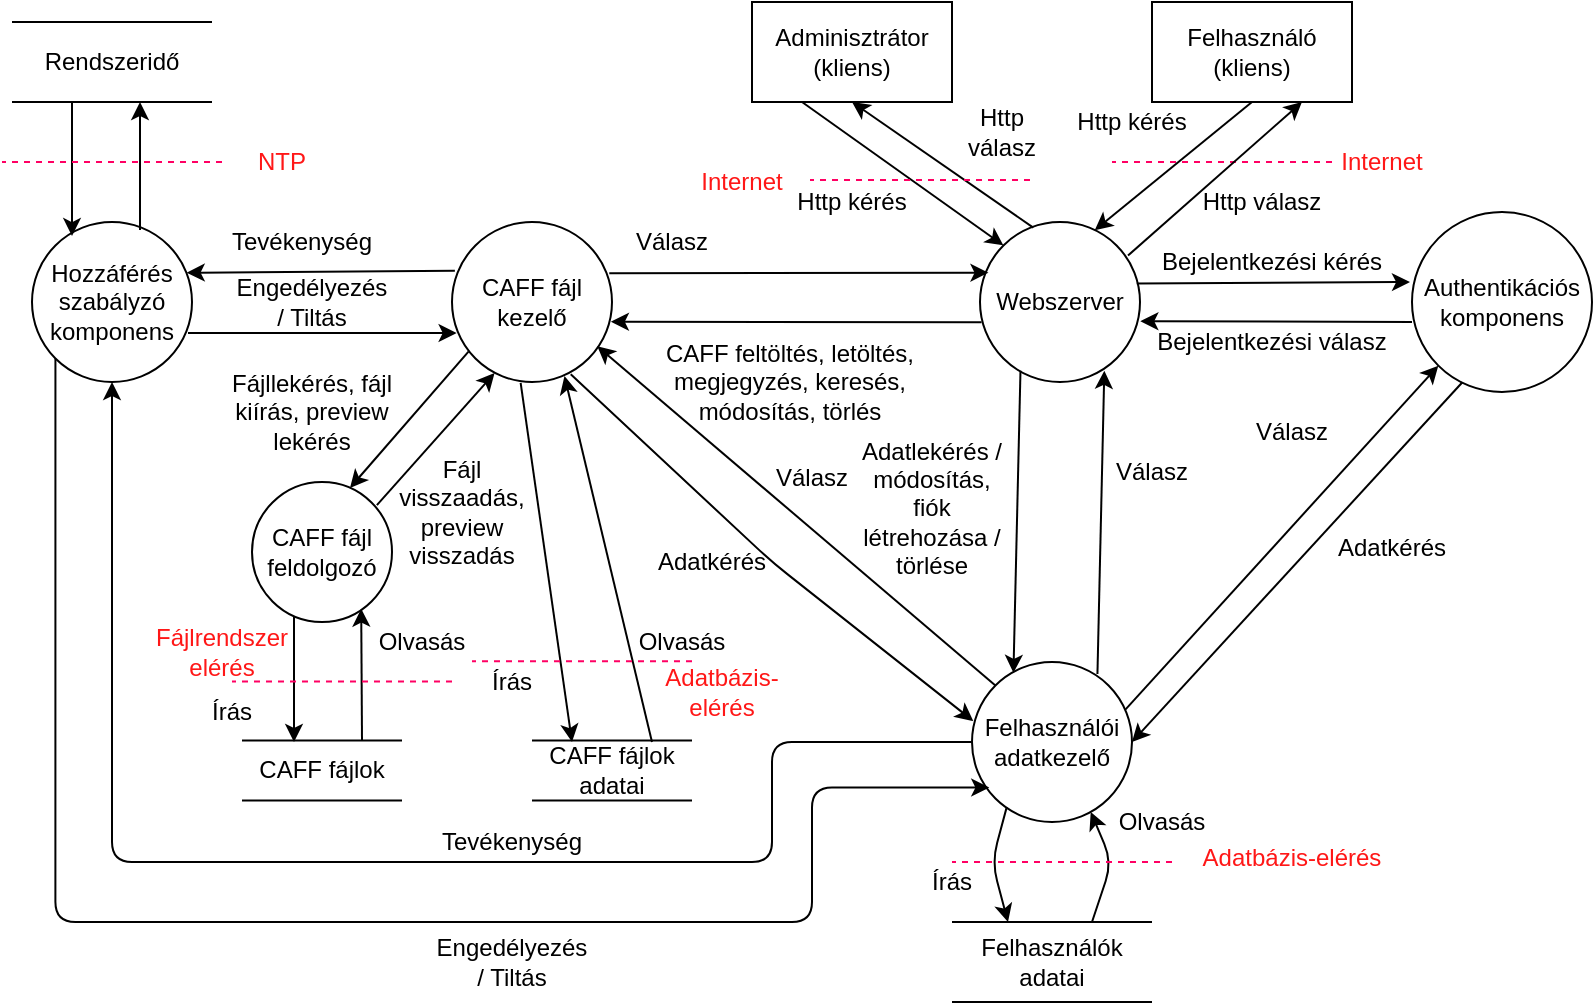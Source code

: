 <mxfile version="13.8.0" type="device"><diagram id="-QBbONkSQFdhYd4siCh1" name="Page-1"><mxGraphModel dx="1808" dy="507" grid="1" gridSize="10" guides="1" tooltips="1" connect="1" arrows="1" fold="1" page="1" pageScale="1" pageWidth="827" pageHeight="1169" math="0" shadow="0"><root><mxCell id="0"/><mxCell id="1" parent="0"/><mxCell id="ccQoCUYgsfE3w5yUgYXd-1" value="Felhasználó&lt;br&gt;(kliens)" style="rounded=0;whiteSpace=wrap;html=1;" parent="1" vertex="1"><mxGeometry x="530" y="90" width="100" height="50" as="geometry"/></mxCell><mxCell id="ccQoCUYgsfE3w5yUgYXd-2" value="Webszerver" style="ellipse;whiteSpace=wrap;html=1;aspect=fixed;" parent="1" vertex="1"><mxGeometry x="444" y="200" width="80" height="80" as="geometry"/></mxCell><mxCell id="ccQoCUYgsfE3w5yUgYXd-5" value="Http kérés" style="text;html=1;strokeColor=none;fillColor=none;align=center;verticalAlign=middle;whiteSpace=wrap;rounded=0;" parent="1" vertex="1"><mxGeometry x="490" y="140" width="60" height="20" as="geometry"/></mxCell><mxCell id="ccQoCUYgsfE3w5yUgYXd-7" value="Http válasz" style="text;html=1;strokeColor=none;fillColor=none;align=center;verticalAlign=middle;whiteSpace=wrap;rounded=0;" parent="1" vertex="1"><mxGeometry x="550" y="180" width="70" height="20" as="geometry"/></mxCell><mxCell id="ccQoCUYgsfE3w5yUgYXd-8" value="Authentikációs komponens" style="ellipse;whiteSpace=wrap;html=1;aspect=fixed;" parent="1" vertex="1"><mxGeometry x="660" y="195" width="90" height="90" as="geometry"/></mxCell><mxCell id="ccQoCUYgsfE3w5yUgYXd-9" value="" style="endArrow=classic;html=1;exitX=0.98;exitY=0.385;exitDx=0;exitDy=0;exitPerimeter=0;" parent="1" source="ccQoCUYgsfE3w5yUgYXd-2" edge="1"><mxGeometry width="50" height="50" relative="1" as="geometry"><mxPoint x="310" y="310" as="sourcePoint"/><mxPoint x="659" y="230" as="targetPoint"/></mxGeometry></mxCell><mxCell id="ccQoCUYgsfE3w5yUgYXd-10" value="" style="endArrow=classic;html=1;exitX=0;exitY=0.611;exitDx=0;exitDy=0;exitPerimeter=0;entryX=1.002;entryY=0.62;entryDx=0;entryDy=0;entryPerimeter=0;" parent="1" source="ccQoCUYgsfE3w5yUgYXd-8" target="ccQoCUYgsfE3w5yUgYXd-2" edge="1"><mxGeometry width="50" height="50" relative="1" as="geometry"><mxPoint x="532" y="240.8" as="sourcePoint"/><mxPoint x="540" y="270" as="targetPoint"/></mxGeometry></mxCell><mxCell id="ccQoCUYgsfE3w5yUgYXd-11" value="Bejelentkezési kérés" style="text;html=1;strokeColor=none;fillColor=none;align=center;verticalAlign=middle;whiteSpace=wrap;rounded=0;" parent="1" vertex="1"><mxGeometry x="530" y="210" width="120" height="20" as="geometry"/></mxCell><mxCell id="ccQoCUYgsfE3w5yUgYXd-13" value="Bejelentkezési válasz" style="text;html=1;strokeColor=none;fillColor=none;align=center;verticalAlign=middle;whiteSpace=wrap;rounded=0;" parent="1" vertex="1"><mxGeometry x="530" y="250" width="120" height="20" as="geometry"/></mxCell><mxCell id="ccQoCUYgsfE3w5yUgYXd-14" value="Felhasználói adatkezelő" style="ellipse;whiteSpace=wrap;html=1;aspect=fixed;" parent="1" vertex="1"><mxGeometry x="440" y="420" width="80" height="80" as="geometry"/></mxCell><mxCell id="ccQoCUYgsfE3w5yUgYXd-15" value="" style="endArrow=classic;html=1;entryX=0.777;entryY=0.93;entryDx=0;entryDy=0;exitX=0.784;exitY=0.075;exitDx=0;exitDy=0;exitPerimeter=0;entryPerimeter=0;" parent="1" source="ccQoCUYgsfE3w5yUgYXd-14" target="ccQoCUYgsfE3w5yUgYXd-2" edge="1"><mxGeometry width="50" height="50" relative="1" as="geometry"><mxPoint x="550" y="300" as="sourcePoint"/><mxPoint x="464" y="354.8" as="targetPoint"/><Array as="points"/></mxGeometry></mxCell><mxCell id="ccQoCUYgsfE3w5yUgYXd-16" value="" style="endArrow=classic;html=1;exitX=0.253;exitY=0.93;exitDx=0;exitDy=0;exitPerimeter=0;entryX=0.259;entryY=0.068;entryDx=0;entryDy=0;entryPerimeter=0;" parent="1" source="ccQoCUYgsfE3w5yUgYXd-2" target="ccQoCUYgsfE3w5yUgYXd-14" edge="1"><mxGeometry width="50" height="50" relative="1" as="geometry"><mxPoint x="475" y="150" as="sourcePoint"/><mxPoint x="456" y="366" as="targetPoint"/><Array as="points"/></mxGeometry></mxCell><mxCell id="ccQoCUYgsfE3w5yUgYXd-18" value="Adatlekérés / módosítás, fiók létrehozása / törlése" style="text;html=1;strokeColor=none;fillColor=none;align=center;verticalAlign=middle;whiteSpace=wrap;rounded=0;" parent="1" vertex="1"><mxGeometry x="380" y="305" width="80" height="75" as="geometry"/></mxCell><mxCell id="ccQoCUYgsfE3w5yUgYXd-19" value="Válasz" style="text;html=1;strokeColor=none;fillColor=none;align=center;verticalAlign=middle;whiteSpace=wrap;rounded=0;" parent="1" vertex="1"><mxGeometry x="510" y="315" width="40" height="20" as="geometry"/></mxCell><mxCell id="ccQoCUYgsfE3w5yUgYXd-20" value="" style="endArrow=classic;html=1;exitX=0.96;exitY=0.296;exitDx=0;exitDy=0;exitPerimeter=0;entryX=0;entryY=1;entryDx=0;entryDy=0;" parent="1" source="ccQoCUYgsfE3w5yUgYXd-14" target="ccQoCUYgsfE3w5yUgYXd-8" edge="1"><mxGeometry width="50" height="50" relative="1" as="geometry"><mxPoint x="690" y="390" as="sourcePoint"/><mxPoint x="740" y="340" as="targetPoint"/></mxGeometry></mxCell><mxCell id="ccQoCUYgsfE3w5yUgYXd-21" value="" style="endArrow=classic;html=1;exitX=0.28;exitY=0.946;exitDx=0;exitDy=0;exitPerimeter=0;entryX=1;entryY=0.5;entryDx=0;entryDy=0;" parent="1" source="ccQoCUYgsfE3w5yUgYXd-8" target="ccQoCUYgsfE3w5yUgYXd-14" edge="1"><mxGeometry width="50" height="50" relative="1" as="geometry"><mxPoint x="600" y="510" as="sourcePoint"/><mxPoint x="650" y="460" as="targetPoint"/></mxGeometry></mxCell><mxCell id="ccQoCUYgsfE3w5yUgYXd-22" value="Válasz" style="text;html=1;strokeColor=none;fillColor=none;align=center;verticalAlign=middle;whiteSpace=wrap;rounded=0;" parent="1" vertex="1"><mxGeometry x="580" y="295" width="40" height="20" as="geometry"/></mxCell><mxCell id="ccQoCUYgsfE3w5yUgYXd-23" value="Adatkérés" style="text;html=1;strokeColor=none;fillColor=none;align=center;verticalAlign=middle;whiteSpace=wrap;rounded=0;" parent="1" vertex="1"><mxGeometry x="620" y="352.5" width="60" height="20" as="geometry"/></mxCell><mxCell id="ccQoCUYgsfE3w5yUgYXd-24" value="Felhasználók adatai" style="text;html=1;strokeColor=none;fillColor=none;align=center;verticalAlign=middle;whiteSpace=wrap;rounded=0;" parent="1" vertex="1"><mxGeometry x="430" y="550" width="100" height="40" as="geometry"/></mxCell><mxCell id="ccQoCUYgsfE3w5yUgYXd-25" value="" style="endArrow=none;html=1;" parent="1" edge="1"><mxGeometry width="50" height="50" relative="1" as="geometry"><mxPoint x="530" y="550" as="sourcePoint"/><mxPoint x="430" y="550" as="targetPoint"/></mxGeometry></mxCell><mxCell id="ccQoCUYgsfE3w5yUgYXd-26" value="" style="endArrow=none;html=1;" parent="1" edge="1"><mxGeometry width="50" height="50" relative="1" as="geometry"><mxPoint x="530" y="590" as="sourcePoint"/><mxPoint x="430" y="590" as="targetPoint"/></mxGeometry></mxCell><mxCell id="ccQoCUYgsfE3w5yUgYXd-27" value="" style="endArrow=classic;html=1;exitX=0.217;exitY=0.907;exitDx=0;exitDy=0;exitPerimeter=0;" parent="1" source="ccQoCUYgsfE3w5yUgYXd-14" edge="1"><mxGeometry width="50" height="50" relative="1" as="geometry"><mxPoint x="458" y="497" as="sourcePoint"/><mxPoint x="458" y="550" as="targetPoint"/><Array as="points"><mxPoint x="450" y="520"/></Array></mxGeometry></mxCell><mxCell id="ccQoCUYgsfE3w5yUgYXd-28" value="" style="endArrow=classic;html=1;entryX=0.742;entryY=0.937;entryDx=0;entryDy=0;entryPerimeter=0;" parent="1" target="ccQoCUYgsfE3w5yUgYXd-14" edge="1"><mxGeometry width="50" height="50" relative="1" as="geometry"><mxPoint x="500" y="550" as="sourcePoint"/><mxPoint x="468" y="560.0" as="targetPoint"/><Array as="points"><mxPoint x="510" y="520"/></Array></mxGeometry></mxCell><mxCell id="ccQoCUYgsfE3w5yUgYXd-29" value="Olvasás" style="text;html=1;strokeColor=none;fillColor=none;align=center;verticalAlign=middle;whiteSpace=wrap;rounded=0;" parent="1" vertex="1"><mxGeometry x="510" y="490" width="50" height="20" as="geometry"/></mxCell><mxCell id="ccQoCUYgsfE3w5yUgYXd-30" value="Írás" style="text;html=1;strokeColor=none;fillColor=none;align=center;verticalAlign=middle;whiteSpace=wrap;rounded=0;" parent="1" vertex="1"><mxGeometry x="410" y="520" width="40" height="20" as="geometry"/></mxCell><mxCell id="ccQoCUYgsfE3w5yUgYXd-31" value="CAFF fájl kezelő" style="ellipse;whiteSpace=wrap;html=1;aspect=fixed;" parent="1" vertex="1"><mxGeometry x="180" y="200" width="80" height="80" as="geometry"/></mxCell><mxCell id="ccQoCUYgsfE3w5yUgYXd-33" value="CAFF feltöltés, letöltés, megjegyzés, keresés, módosítás, törlés" style="text;html=1;strokeColor=none;fillColor=none;align=center;verticalAlign=middle;whiteSpace=wrap;rounded=0;" parent="1" vertex="1"><mxGeometry x="284" y="250" width="130" height="60" as="geometry"/></mxCell><mxCell id="ccQoCUYgsfE3w5yUgYXd-34" value="" style="endArrow=classic;html=1;exitX=0.983;exitY=0.32;exitDx=0;exitDy=0;exitPerimeter=0;entryX=0.053;entryY=0.317;entryDx=0;entryDy=0;entryPerimeter=0;" parent="1" source="ccQoCUYgsfE3w5yUgYXd-31" target="ccQoCUYgsfE3w5yUgYXd-2" edge="1"><mxGeometry width="50" height="50" relative="1" as="geometry"><mxPoint x="240" y="240" as="sourcePoint"/><mxPoint x="377" y="220" as="targetPoint"/></mxGeometry></mxCell><mxCell id="ccQoCUYgsfE3w5yUgYXd-36" value="Válasz" style="text;html=1;strokeColor=none;fillColor=none;align=center;verticalAlign=middle;whiteSpace=wrap;rounded=0;" parent="1" vertex="1"><mxGeometry x="270" y="200" width="40" height="20" as="geometry"/></mxCell><mxCell id="ccQoCUYgsfE3w5yUgYXd-37" value="" style="endArrow=classic;html=1;exitX=0.01;exitY=0.627;exitDx=0;exitDy=0;exitPerimeter=0;entryX=0.993;entryY=0.623;entryDx=0;entryDy=0;entryPerimeter=0;" parent="1" source="ccQoCUYgsfE3w5yUgYXd-2" target="ccQoCUYgsfE3w5yUgYXd-31" edge="1"><mxGeometry width="50" height="50" relative="1" as="geometry"><mxPoint x="160" y="350" as="sourcePoint"/><mxPoint x="210" y="300" as="targetPoint"/></mxGeometry></mxCell><mxCell id="ccQoCUYgsfE3w5yUgYXd-39" value="Hozzáférés szabályzó komponens" style="ellipse;whiteSpace=wrap;html=1;aspect=fixed;" parent="1" vertex="1"><mxGeometry x="-30" y="200" width="80" height="80" as="geometry"/></mxCell><mxCell id="ccQoCUYgsfE3w5yUgYXd-40" value="" style="endArrow=classic;html=1;exitX=0.018;exitY=0.305;exitDx=0;exitDy=0;exitPerimeter=0;entryX=0.967;entryY=0.317;entryDx=0;entryDy=0;entryPerimeter=0;" parent="1" source="ccQoCUYgsfE3w5yUgYXd-31" target="ccQoCUYgsfE3w5yUgYXd-39" edge="1"><mxGeometry width="50" height="50" relative="1" as="geometry"><mxPoint x="180" y="195" as="sourcePoint"/><mxPoint x="109" y="195" as="targetPoint"/></mxGeometry></mxCell><mxCell id="ccQoCUYgsfE3w5yUgYXd-42" value="" style="endArrow=classic;html=1;entryX=0.029;entryY=0.694;entryDx=0;entryDy=0;entryPerimeter=0;exitX=0.975;exitY=0.694;exitDx=0;exitDy=0;exitPerimeter=0;" parent="1" source="ccQoCUYgsfE3w5yUgYXd-39" target="ccQoCUYgsfE3w5yUgYXd-31" edge="1"><mxGeometry width="50" height="50" relative="1" as="geometry"><mxPoint x="106" y="256" as="sourcePoint"/><mxPoint x="150" y="290" as="targetPoint"/></mxGeometry></mxCell><mxCell id="ccQoCUYgsfE3w5yUgYXd-43" value="Tevékenység" style="text;html=1;strokeColor=none;fillColor=none;align=center;verticalAlign=middle;whiteSpace=wrap;rounded=0;" parent="1" vertex="1"><mxGeometry x="70" y="200" width="70" height="20" as="geometry"/></mxCell><mxCell id="ccQoCUYgsfE3w5yUgYXd-45" value="Engedélyezés / Tiltás" style="text;html=1;strokeColor=none;fillColor=none;align=center;verticalAlign=middle;whiteSpace=wrap;rounded=0;" parent="1" vertex="1"><mxGeometry x="70" y="227.5" width="80" height="25" as="geometry"/></mxCell><mxCell id="ccQoCUYgsfE3w5yUgYXd-46" value="CAFF fájlok adatai" style="text;html=1;strokeColor=none;fillColor=none;align=center;verticalAlign=middle;whiteSpace=wrap;rounded=0;" parent="1" vertex="1"><mxGeometry x="220" y="459.31" width="80" height="30" as="geometry"/></mxCell><mxCell id="ccQoCUYgsfE3w5yUgYXd-47" value="" style="endArrow=none;html=1;exitX=1;exitY=0;exitDx=0;exitDy=0;" parent="1" source="ccQoCUYgsfE3w5yUgYXd-46" edge="1"><mxGeometry width="50" height="50" relative="1" as="geometry"><mxPoint x="320" y="459.31" as="sourcePoint"/><mxPoint x="220" y="459.31" as="targetPoint"/></mxGeometry></mxCell><mxCell id="ccQoCUYgsfE3w5yUgYXd-48" value="" style="endArrow=none;html=1;" parent="1" edge="1"><mxGeometry width="50" height="50" relative="1" as="geometry"><mxPoint x="300" y="489.31" as="sourcePoint"/><mxPoint x="220" y="489.31" as="targetPoint"/><Array as="points"><mxPoint x="260" y="489.31"/></Array></mxGeometry></mxCell><mxCell id="ccQoCUYgsfE3w5yUgYXd-49" value="" style="endArrow=classic;html=1;exitX=0.429;exitY=1.005;exitDx=0;exitDy=0;exitPerimeter=0;" parent="1" source="ccQoCUYgsfE3w5yUgYXd-31" edge="1"><mxGeometry width="50" height="50" relative="1" as="geometry"><mxPoint x="200" y="300" as="sourcePoint"/><mxPoint x="240" y="460" as="targetPoint"/></mxGeometry></mxCell><mxCell id="ccQoCUYgsfE3w5yUgYXd-50" value="" style="endArrow=classic;html=1;entryX=0.703;entryY=0.963;entryDx=0;entryDy=0;entryPerimeter=0;" parent="1" target="ccQoCUYgsfE3w5yUgYXd-31" edge="1"><mxGeometry width="50" height="50" relative="1" as="geometry"><mxPoint x="280" y="460" as="sourcePoint"/><mxPoint x="238" y="277" as="targetPoint"/></mxGeometry></mxCell><mxCell id="ccQoCUYgsfE3w5yUgYXd-53" value="Írás" style="text;html=1;strokeColor=none;fillColor=none;align=center;verticalAlign=middle;whiteSpace=wrap;rounded=0;" parent="1" vertex="1"><mxGeometry x="190" y="420" width="40" height="20" as="geometry"/></mxCell><mxCell id="ccQoCUYgsfE3w5yUgYXd-54" value="Olvasás" style="text;html=1;strokeColor=none;fillColor=none;align=center;verticalAlign=middle;whiteSpace=wrap;rounded=0;" parent="1" vertex="1"><mxGeometry x="270" y="400" width="50" height="20" as="geometry"/></mxCell><mxCell id="ccQoCUYgsfE3w5yUgYXd-55" value="" style="endArrow=classic;html=1;exitX=0;exitY=1;exitDx=0;exitDy=0;entryX=0.108;entryY=0.785;entryDx=0;entryDy=0;entryPerimeter=0;edgeStyle=orthogonalEdgeStyle;" parent="1" source="ccQoCUYgsfE3w5yUgYXd-39" target="ccQoCUYgsfE3w5yUgYXd-14" edge="1"><mxGeometry width="50" height="50" relative="1" as="geometry"><mxPoint x="40" y="450" as="sourcePoint"/><mxPoint x="360" y="430" as="targetPoint"/><Array as="points"><mxPoint x="-18" y="550"/><mxPoint x="360" y="550"/><mxPoint x="360" y="483"/></Array></mxGeometry></mxCell><mxCell id="ccQoCUYgsfE3w5yUgYXd-56" value="" style="endArrow=classic;html=1;entryX=0.5;entryY=1;entryDx=0;entryDy=0;exitX=0;exitY=0.5;exitDx=0;exitDy=0;edgeStyle=orthogonalEdgeStyle;" parent="1" source="ccQoCUYgsfE3w5yUgYXd-14" target="ccQoCUYgsfE3w5yUgYXd-39" edge="1"><mxGeometry width="50" height="50" relative="1" as="geometry"><mxPoint x="130" y="560" as="sourcePoint"/><mxPoint x="180" y="510" as="targetPoint"/><Array as="points"><mxPoint x="340" y="460"/><mxPoint x="340" y="520"/><mxPoint x="10" y="520"/></Array></mxGeometry></mxCell><mxCell id="ccQoCUYgsfE3w5yUgYXd-57" value="Tevékenység" style="text;html=1;strokeColor=none;fillColor=none;align=center;verticalAlign=middle;whiteSpace=wrap;rounded=0;" parent="1" vertex="1"><mxGeometry x="175" y="500" width="70" height="20" as="geometry"/></mxCell><mxCell id="ccQoCUYgsfE3w5yUgYXd-58" value="Engedélyezés / Tiltás" style="text;html=1;strokeColor=none;fillColor=none;align=center;verticalAlign=middle;whiteSpace=wrap;rounded=0;" parent="1" vertex="1"><mxGeometry x="170" y="557.5" width="80" height="25" as="geometry"/></mxCell><mxCell id="ccQoCUYgsfE3w5yUgYXd-59" value="" style="endArrow=none;dashed=1;html=1;fillColor=#d80073;strokeColor=#FF0063;" parent="1" edge="1"><mxGeometry width="50" height="50" relative="1" as="geometry"><mxPoint x="620" y="170" as="sourcePoint"/><mxPoint x="510" y="170" as="targetPoint"/></mxGeometry></mxCell><mxCell id="ccQoCUYgsfE3w5yUgYXd-60" value="" style="endArrow=none;dashed=1;html=1;fillColor=#d80073;strokeColor=#FF0063;" parent="1" edge="1"><mxGeometry width="50" height="50" relative="1" as="geometry"><mxPoint x="300" y="419.66" as="sourcePoint"/><mxPoint x="190" y="419.66" as="targetPoint"/></mxGeometry></mxCell><mxCell id="ccQoCUYgsfE3w5yUgYXd-61" value="" style="endArrow=none;dashed=1;html=1;fillColor=#d80073;strokeColor=#FF0063;" parent="1" edge="1"><mxGeometry width="50" height="50" relative="1" as="geometry"><mxPoint x="540" y="520" as="sourcePoint"/><mxPoint x="430" y="520" as="targetPoint"/></mxGeometry></mxCell><mxCell id="ccQoCUYgsfE3w5yUgYXd-62" value="Internet" style="text;html=1;strokeColor=none;fillColor=none;align=center;verticalAlign=middle;whiteSpace=wrap;rounded=0;fontColor=#FF1717;" parent="1" vertex="1"><mxGeometry x="620" y="160" width="50" height="20" as="geometry"/></mxCell><mxCell id="ccQoCUYgsfE3w5yUgYXd-63" value="Adatbázis-elérés" style="text;html=1;strokeColor=none;fillColor=none;align=center;verticalAlign=middle;whiteSpace=wrap;rounded=0;fontColor=#FF1717;" parent="1" vertex="1"><mxGeometry x="280" y="420" width="70" height="30" as="geometry"/></mxCell><mxCell id="ccQoCUYgsfE3w5yUgYXd-64" value="Adatbázis-elérés" style="text;html=1;strokeColor=none;fillColor=none;align=center;verticalAlign=middle;whiteSpace=wrap;rounded=0;fontColor=#FF1717;" parent="1" vertex="1"><mxGeometry x="550" y="505" width="100" height="25" as="geometry"/></mxCell><mxCell id="ccQoCUYgsfE3w5yUgYXd-66" value="" style="endArrow=classic;html=1;fontColor=#FF1717;exitX=0;exitY=0;exitDx=0;exitDy=0;entryX=0.908;entryY=0.777;entryDx=0;entryDy=0;entryPerimeter=0;" parent="1" source="ccQoCUYgsfE3w5yUgYXd-14" target="ccQoCUYgsfE3w5yUgYXd-31" edge="1"><mxGeometry width="50" height="50" relative="1" as="geometry"><mxPoint x="360" y="440" as="sourcePoint"/><mxPoint x="410" y="390" as="targetPoint"/></mxGeometry></mxCell><mxCell id="ccQoCUYgsfE3w5yUgYXd-67" value="" style="endArrow=classic;html=1;fontColor=#FF1717;exitX=0.742;exitY=0.952;exitDx=0;exitDy=0;exitPerimeter=0;entryX=0.008;entryY=0.369;entryDx=0;entryDy=0;entryPerimeter=0;" parent="1" source="ccQoCUYgsfE3w5yUgYXd-31" target="ccQoCUYgsfE3w5yUgYXd-14" edge="1"><mxGeometry width="50" height="50" relative="1" as="geometry"><mxPoint x="360" y="440" as="sourcePoint"/><mxPoint x="369" y="448" as="targetPoint"/><Array as="points"><mxPoint x="340" y="370"/></Array></mxGeometry></mxCell><mxCell id="ccQoCUYgsfE3w5yUgYXd-68" value="Adatkérés" style="text;html=1;strokeColor=none;fillColor=none;align=center;verticalAlign=middle;whiteSpace=wrap;rounded=0;" parent="1" vertex="1"><mxGeometry x="280" y="360" width="60" height="20" as="geometry"/></mxCell><mxCell id="ccQoCUYgsfE3w5yUgYXd-69" value="Válasz" style="text;html=1;strokeColor=none;fillColor=none;align=center;verticalAlign=middle;whiteSpace=wrap;rounded=0;" parent="1" vertex="1"><mxGeometry x="340" y="317.5" width="40" height="20" as="geometry"/></mxCell><mxCell id="ccQoCUYgsfE3w5yUgYXd-70" value="" style="endArrow=classic;html=1;fontColor=#FF1717;exitX=0.925;exitY=0.21;exitDx=0;exitDy=0;exitPerimeter=0;entryX=0.75;entryY=1;entryDx=0;entryDy=0;" parent="1" source="ccQoCUYgsfE3w5yUgYXd-2" target="ccQoCUYgsfE3w5yUgYXd-1" edge="1"><mxGeometry width="50" height="50" relative="1" as="geometry"><mxPoint x="400" y="150" as="sourcePoint"/><mxPoint x="450" y="100" as="targetPoint"/></mxGeometry></mxCell><mxCell id="ccQoCUYgsfE3w5yUgYXd-71" value="" style="endArrow=classic;html=1;fontColor=#FF1717;exitX=0.5;exitY=1;exitDx=0;exitDy=0;entryX=0.717;entryY=0.052;entryDx=0;entryDy=0;entryPerimeter=0;" parent="1" source="ccQoCUYgsfE3w5yUgYXd-1" target="ccQoCUYgsfE3w5yUgYXd-2" edge="1"><mxGeometry width="50" height="50" relative="1" as="geometry"><mxPoint x="430" y="210" as="sourcePoint"/><mxPoint x="480" y="160" as="targetPoint"/></mxGeometry></mxCell><mxCell id="ccQoCUYgsfE3w5yUgYXd-73" value="Adminisztrátor&lt;br&gt;(kliens)" style="rounded=0;whiteSpace=wrap;html=1;" parent="1" vertex="1"><mxGeometry x="330" y="90" width="100" height="50" as="geometry"/></mxCell><mxCell id="ccQoCUYgsfE3w5yUgYXd-74" value="" style="endArrow=classic;html=1;fontColor=#FF1717;exitX=0.333;exitY=0.035;exitDx=0;exitDy=0;exitPerimeter=0;entryX=0.5;entryY=1;entryDx=0;entryDy=0;" parent="1" source="ccQoCUYgsfE3w5yUgYXd-2" target="ccQoCUYgsfE3w5yUgYXd-73" edge="1"><mxGeometry width="50" height="50" relative="1" as="geometry"><mxPoint x="140" y="160" as="sourcePoint"/><mxPoint x="190" y="110" as="targetPoint"/></mxGeometry></mxCell><mxCell id="ccQoCUYgsfE3w5yUgYXd-75" value="" style="endArrow=classic;html=1;fontColor=#FF1717;entryX=0;entryY=0;entryDx=0;entryDy=0;exitX=0.25;exitY=1;exitDx=0;exitDy=0;" parent="1" source="ccQoCUYgsfE3w5yUgYXd-73" target="ccQoCUYgsfE3w5yUgYXd-2" edge="1"><mxGeometry width="50" height="50" relative="1" as="geometry"><mxPoint x="150" y="150" as="sourcePoint"/><mxPoint x="200" y="100" as="targetPoint"/></mxGeometry></mxCell><mxCell id="ccQoCUYgsfE3w5yUgYXd-76" value="Http kérés" style="text;html=1;strokeColor=none;fillColor=none;align=center;verticalAlign=middle;whiteSpace=wrap;rounded=0;" parent="1" vertex="1"><mxGeometry x="350" y="180" width="60" height="20" as="geometry"/></mxCell><mxCell id="ccQoCUYgsfE3w5yUgYXd-77" value="Http válasz" style="text;html=1;strokeColor=none;fillColor=none;align=center;verticalAlign=middle;whiteSpace=wrap;rounded=0;" parent="1" vertex="1"><mxGeometry x="430" y="140" width="50" height="30" as="geometry"/></mxCell><mxCell id="ccQoCUYgsfE3w5yUgYXd-78" value="" style="endArrow=none;dashed=1;html=1;fillColor=#d80073;strokeColor=#FF0063;" parent="1" edge="1"><mxGeometry width="50" height="50" relative="1" as="geometry"><mxPoint x="469" y="179" as="sourcePoint"/><mxPoint x="359" y="179" as="targetPoint"/></mxGeometry></mxCell><mxCell id="ccQoCUYgsfE3w5yUgYXd-79" value="Internet" style="text;html=1;strokeColor=none;fillColor=none;align=center;verticalAlign=middle;whiteSpace=wrap;rounded=0;fontColor=#FF1717;" parent="1" vertex="1"><mxGeometry x="300" y="170" width="50" height="20" as="geometry"/></mxCell><mxCell id="HXC8eM__bGUiYsvpJfbQ-1" value="" style="endArrow=classic;html=1;exitX=0.675;exitY=0.05;exitDx=0;exitDy=0;exitPerimeter=0;" parent="1" source="ccQoCUYgsfE3w5yUgYXd-39" edge="1"><mxGeometry width="50" height="50" relative="1" as="geometry"><mxPoint x="-60" y="150" as="sourcePoint"/><mxPoint x="24" y="140" as="targetPoint"/></mxGeometry></mxCell><mxCell id="HXC8eM__bGUiYsvpJfbQ-2" value="" style="endArrow=classic;html=1;entryX=0.25;entryY=0.088;entryDx=0;entryDy=0;entryPerimeter=0;" parent="1" target="ccQoCUYgsfE3w5yUgYXd-39" edge="1"><mxGeometry width="50" height="50" relative="1" as="geometry"><mxPoint x="-10" y="140" as="sourcePoint"/><mxPoint x="-106" y="180" as="targetPoint"/></mxGeometry></mxCell><mxCell id="HXC8eM__bGUiYsvpJfbQ-3" value="Rendszeridő" style="text;html=1;strokeColor=none;fillColor=none;align=center;verticalAlign=middle;whiteSpace=wrap;rounded=0;" parent="1" vertex="1"><mxGeometry x="-40" y="100" width="100" height="40" as="geometry"/></mxCell><mxCell id="HXC8eM__bGUiYsvpJfbQ-4" value="" style="endArrow=none;html=1;" parent="1" edge="1"><mxGeometry width="50" height="50" relative="1" as="geometry"><mxPoint x="60" y="100" as="sourcePoint"/><mxPoint x="-40" y="100" as="targetPoint"/></mxGeometry></mxCell><mxCell id="HXC8eM__bGUiYsvpJfbQ-5" value="" style="endArrow=none;html=1;" parent="1" edge="1"><mxGeometry width="50" height="50" relative="1" as="geometry"><mxPoint x="60" y="140" as="sourcePoint"/><mxPoint x="-40" y="140" as="targetPoint"/></mxGeometry></mxCell><mxCell id="HXC8eM__bGUiYsvpJfbQ-6" value="" style="endArrow=none;dashed=1;html=1;fillColor=#d80073;strokeColor=#FF0063;" parent="1" edge="1"><mxGeometry width="50" height="50" relative="1" as="geometry"><mxPoint x="65" y="170" as="sourcePoint"/><mxPoint x="-45" y="170" as="targetPoint"/></mxGeometry></mxCell><mxCell id="HXC8eM__bGUiYsvpJfbQ-7" value="NTP" style="text;html=1;strokeColor=none;fillColor=none;align=center;verticalAlign=middle;whiteSpace=wrap;rounded=0;fontColor=#FF1717;" parent="1" vertex="1"><mxGeometry x="70" y="160" width="50" height="20" as="geometry"/></mxCell><mxCell id="dOIhbTmKXJdH1Ay4Rphz-1" value="CAFF fájl feldolgozó" style="ellipse;whiteSpace=wrap;html=1;aspect=fixed;" vertex="1" parent="1"><mxGeometry x="80" y="330" width="70" height="70" as="geometry"/></mxCell><mxCell id="dOIhbTmKXJdH1Ay4Rphz-2" value="CAFF fájlok" style="text;html=1;strokeColor=none;fillColor=none;align=center;verticalAlign=middle;whiteSpace=wrap;rounded=0;" vertex="1" parent="1"><mxGeometry x="75" y="459.31" width="80" height="30" as="geometry"/></mxCell><mxCell id="dOIhbTmKXJdH1Ay4Rphz-3" value="" style="endArrow=none;html=1;exitX=1;exitY=0;exitDx=0;exitDy=0;" edge="1" parent="1" source="dOIhbTmKXJdH1Ay4Rphz-2"><mxGeometry width="50" height="50" relative="1" as="geometry"><mxPoint x="175" y="459.31" as="sourcePoint"/><mxPoint x="75" y="459.31" as="targetPoint"/></mxGeometry></mxCell><mxCell id="dOIhbTmKXJdH1Ay4Rphz-4" value="" style="endArrow=none;html=1;" edge="1" parent="1"><mxGeometry width="50" height="50" relative="1" as="geometry"><mxPoint x="155" y="489.31" as="sourcePoint"/><mxPoint x="75" y="489.31" as="targetPoint"/><Array as="points"><mxPoint x="115" y="489.31"/></Array></mxGeometry></mxCell><mxCell id="dOIhbTmKXJdH1Ay4Rphz-5" value="" style="endArrow=classic;html=1;exitX=0.3;exitY=0.957;exitDx=0;exitDy=0;exitPerimeter=0;" edge="1" parent="1" source="dOIhbTmKXJdH1Ay4Rphz-1"><mxGeometry width="50" height="50" relative="1" as="geometry"><mxPoint x="-100" y="450" as="sourcePoint"/><mxPoint x="101" y="460" as="targetPoint"/></mxGeometry></mxCell><mxCell id="dOIhbTmKXJdH1Ay4Rphz-6" value="" style="endArrow=classic;html=1;exitX=0.75;exitY=0;exitDx=0;exitDy=0;entryX=0.78;entryY=0.905;entryDx=0;entryDy=0;entryPerimeter=0;" edge="1" parent="1" source="dOIhbTmKXJdH1Ay4Rphz-2" target="dOIhbTmKXJdH1Ay4Rphz-1"><mxGeometry width="50" height="50" relative="1" as="geometry"><mxPoint x="-80" y="440" as="sourcePoint"/><mxPoint x="133" y="380" as="targetPoint"/></mxGeometry></mxCell><mxCell id="dOIhbTmKXJdH1Ay4Rphz-7" value="" style="endArrow=classic;html=1;exitX=0.892;exitY=0.165;exitDx=0;exitDy=0;entryX=0.266;entryY=0.944;entryDx=0;entryDy=0;entryPerimeter=0;exitPerimeter=0;" edge="1" parent="1" source="dOIhbTmKXJdH1Ay4Rphz-1" target="ccQoCUYgsfE3w5yUgYXd-31"><mxGeometry width="50" height="50" relative="1" as="geometry"><mxPoint x="130" y="320" as="sourcePoint"/><mxPoint x="180" y="270" as="targetPoint"/></mxGeometry></mxCell><mxCell id="dOIhbTmKXJdH1Ay4Rphz-8" value="" style="endArrow=classic;html=1;exitX=0.103;exitY=0.81;exitDx=0;exitDy=0;exitPerimeter=0;entryX=0.7;entryY=0.042;entryDx=0;entryDy=0;entryPerimeter=0;" edge="1" parent="1" source="ccQoCUYgsfE3w5yUgYXd-31" target="dOIhbTmKXJdH1Ay4Rphz-1"><mxGeometry width="50" height="50" relative="1" as="geometry"><mxPoint x="90" y="350" as="sourcePoint"/><mxPoint x="140" y="300" as="targetPoint"/></mxGeometry></mxCell><mxCell id="dOIhbTmKXJdH1Ay4Rphz-9" value="" style="endArrow=none;dashed=1;html=1;fillColor=#d80073;strokeColor=#FF0063;" edge="1" parent="1"><mxGeometry width="50" height="50" relative="1" as="geometry"><mxPoint x="180" y="429.76" as="sourcePoint"/><mxPoint x="70" y="429.76" as="targetPoint"/></mxGeometry></mxCell><mxCell id="dOIhbTmKXJdH1Ay4Rphz-10" value="Fájlrendszer elérés" style="text;html=1;strokeColor=none;fillColor=none;align=center;verticalAlign=middle;whiteSpace=wrap;rounded=0;fontColor=#FF1717;" vertex="1" parent="1"><mxGeometry x="30" y="400" width="70" height="30" as="geometry"/></mxCell><mxCell id="dOIhbTmKXJdH1Ay4Rphz-11" value="Írás" style="text;html=1;strokeColor=none;fillColor=none;align=center;verticalAlign=middle;whiteSpace=wrap;rounded=0;" vertex="1" parent="1"><mxGeometry x="50" y="435" width="40" height="20" as="geometry"/></mxCell><mxCell id="dOIhbTmKXJdH1Ay4Rphz-12" value="Olvasás" style="text;html=1;strokeColor=none;fillColor=none;align=center;verticalAlign=middle;whiteSpace=wrap;rounded=0;" vertex="1" parent="1"><mxGeometry x="140" y="400" width="50" height="20" as="geometry"/></mxCell><mxCell id="dOIhbTmKXJdH1Ay4Rphz-13" value="Fájllekérés, fájl kiírás, preview lekérés" style="text;html=1;strokeColor=none;fillColor=none;align=center;verticalAlign=middle;whiteSpace=wrap;rounded=0;" vertex="1" parent="1"><mxGeometry x="65" y="270" width="90" height="50" as="geometry"/></mxCell><mxCell id="dOIhbTmKXJdH1Ay4Rphz-14" value="Fájl visszaadás, preview visszadás" style="text;html=1;strokeColor=none;fillColor=none;align=center;verticalAlign=middle;whiteSpace=wrap;rounded=0;" vertex="1" parent="1"><mxGeometry x="150" y="317.5" width="70" height="55" as="geometry"/></mxCell></root></mxGraphModel></diagram></mxfile>